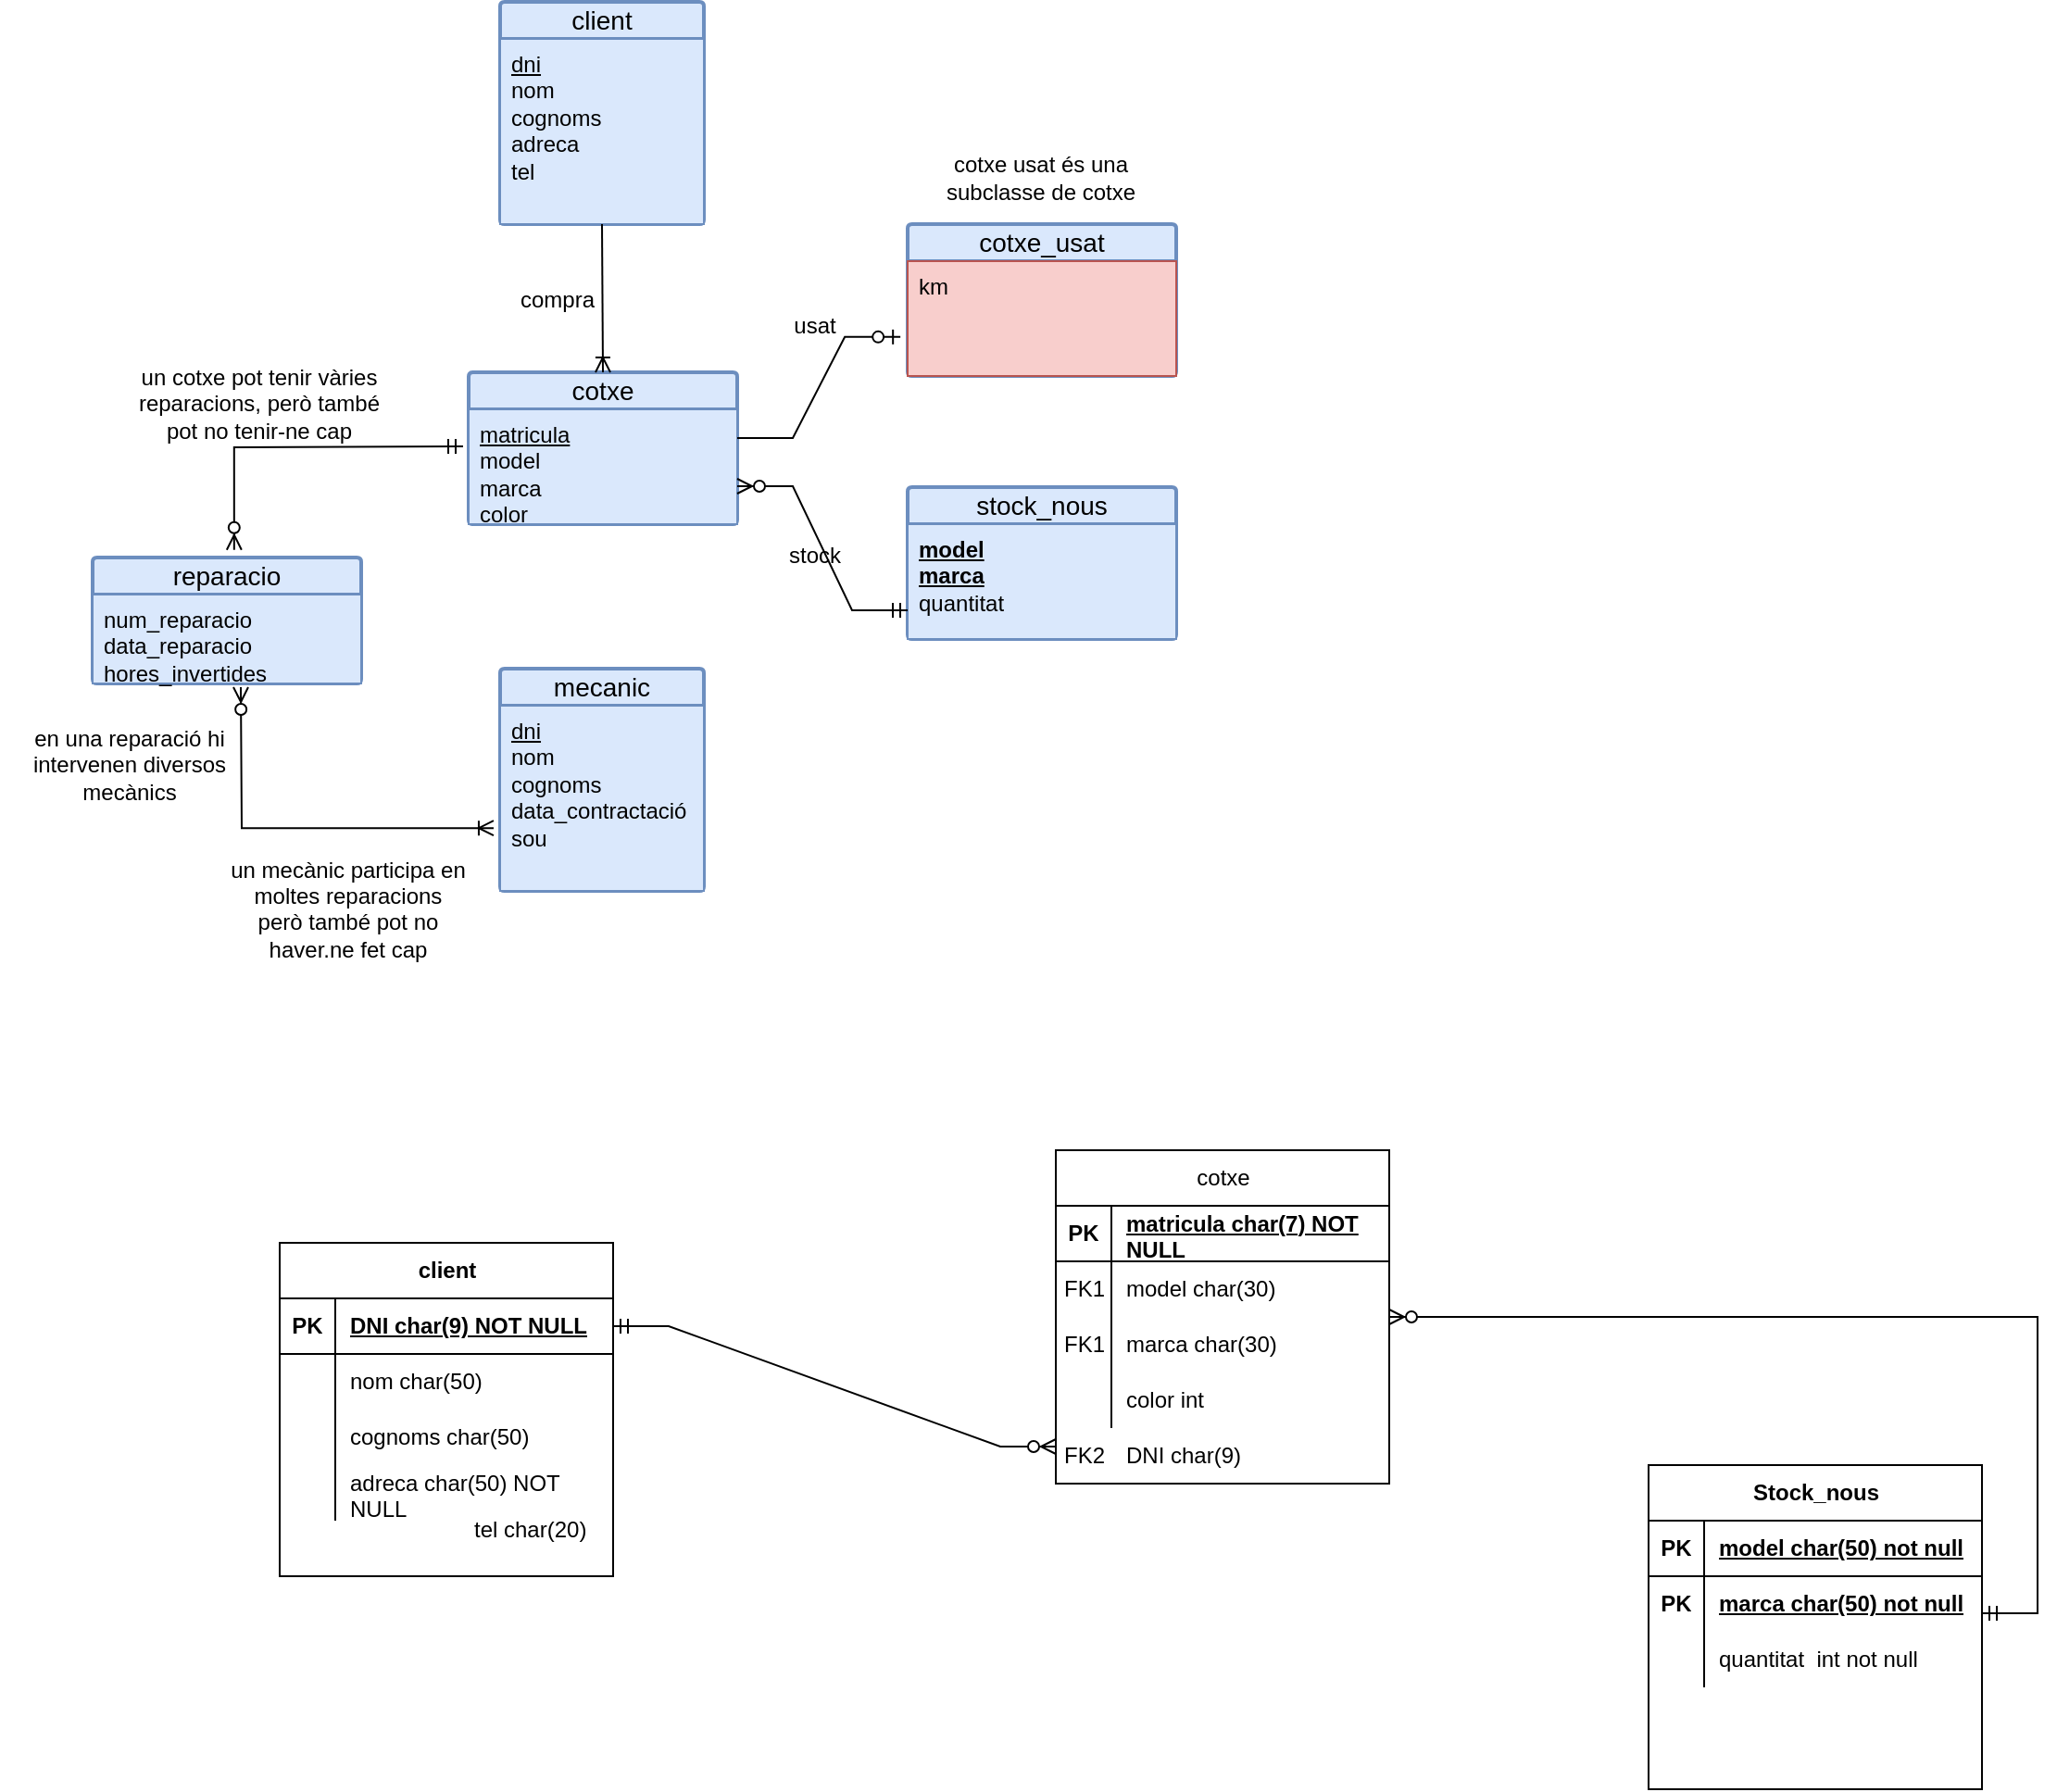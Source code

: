 <mxfile version="24.7.17">
  <diagram name="Pàgina-1" id="v9YWA_F2hAWRqaUywkiF">
    <mxGraphModel dx="1608" dy="788" grid="1" gridSize="10" guides="1" tooltips="1" connect="1" arrows="1" fold="1" page="1" pageScale="1" pageWidth="827" pageHeight="1169" math="0" shadow="0">
      <root>
        <mxCell id="0" />
        <mxCell id="1" parent="0" />
        <mxCell id="ifhW9bHjw9jyQHOwnYPM-41" value="client" style="swimlane;childLayout=stackLayout;horizontal=1;startSize=20;horizontalStack=0;rounded=1;fontSize=14;fontStyle=0;strokeWidth=2;resizeParent=0;resizeLast=1;shadow=0;dashed=0;align=center;arcSize=4;whiteSpace=wrap;html=1;fillColor=#dae8fc;strokeColor=#6c8ebf;" parent="1" vertex="1">
          <mxGeometry x="340" y="160" width="110" height="120" as="geometry" />
        </mxCell>
        <mxCell id="ifhW9bHjw9jyQHOwnYPM-42" value="&lt;div&gt;&lt;u&gt;dni&lt;/u&gt;&lt;/div&gt;&lt;div&gt;nom&lt;/div&gt;&lt;div&gt;cognoms&lt;/div&gt;&lt;div&gt;adreca&lt;/div&gt;&lt;div&gt;tel&lt;br&gt;&lt;/div&gt;" style="align=left;strokeColor=#6c8ebf;fillColor=#dae8fc;spacingLeft=4;fontSize=12;verticalAlign=top;resizable=0;rotatable=0;part=1;html=1;" parent="ifhW9bHjw9jyQHOwnYPM-41" vertex="1">
          <mxGeometry y="20" width="110" height="100" as="geometry" />
        </mxCell>
        <mxCell id="ObNUjRc8RgcXsFkxHlF3-1" value="" style="align=left;strokeColor=#6c8ebf;fillColor=#dae8fc;spacingLeft=4;fontSize=12;verticalAlign=top;resizable=0;rotatable=0;part=1;html=1;" parent="ifhW9bHjw9jyQHOwnYPM-41" vertex="1">
          <mxGeometry y="120" width="110" as="geometry" />
        </mxCell>
        <mxCell id="ifhW9bHjw9jyQHOwnYPM-43" value="cotxe" style="swimlane;childLayout=stackLayout;horizontal=1;startSize=20;horizontalStack=0;rounded=1;fontSize=14;fontStyle=0;strokeWidth=2;resizeParent=0;resizeLast=1;shadow=0;dashed=0;align=center;arcSize=4;whiteSpace=wrap;html=1;fillColor=#dae8fc;strokeColor=#6c8ebf;" parent="1" vertex="1">
          <mxGeometry x="323" y="360" width="145" height="82" as="geometry" />
        </mxCell>
        <mxCell id="ifhW9bHjw9jyQHOwnYPM-44" value="&lt;u&gt;matricula&lt;/u&gt;&lt;div&gt;model&lt;/div&gt;&lt;div&gt;marca&lt;/div&gt;&lt;div&gt;color&lt;br&gt;&lt;/div&gt;" style="align=left;strokeColor=#6c8ebf;fillColor=#dae8fc;spacingLeft=4;fontSize=12;verticalAlign=top;resizable=0;rotatable=0;part=1;html=1;" parent="ifhW9bHjw9jyQHOwnYPM-43" vertex="1">
          <mxGeometry y="20" width="145" height="62" as="geometry" />
        </mxCell>
        <mxCell id="ObNUjRc8RgcXsFkxHlF3-2" value="cotxe_usat" style="swimlane;childLayout=stackLayout;horizontal=1;startSize=20;horizontalStack=0;rounded=1;fontSize=14;fontStyle=0;strokeWidth=2;resizeParent=0;resizeLast=1;shadow=0;dashed=0;align=center;arcSize=4;whiteSpace=wrap;html=1;fillColor=#dae8fc;strokeColor=#6c8ebf;" parent="1" vertex="1">
          <mxGeometry x="560" y="280" width="145" height="82" as="geometry" />
        </mxCell>
        <mxCell id="ObNUjRc8RgcXsFkxHlF3-3" value="km" style="align=left;strokeColor=#b85450;fillColor=#f8cecc;spacingLeft=4;fontSize=12;verticalAlign=top;resizable=0;rotatable=0;part=1;html=1;" parent="ObNUjRc8RgcXsFkxHlF3-2" vertex="1">
          <mxGeometry y="20" width="145" height="62" as="geometry" />
        </mxCell>
        <mxCell id="ObNUjRc8RgcXsFkxHlF3-4" value="stock_nous" style="swimlane;childLayout=stackLayout;horizontal=1;startSize=20;horizontalStack=0;rounded=1;fontSize=14;fontStyle=0;strokeWidth=2;resizeParent=0;resizeLast=1;shadow=0;dashed=0;align=center;arcSize=4;whiteSpace=wrap;html=1;fillColor=#dae8fc;strokeColor=#6c8ebf;" parent="1" vertex="1">
          <mxGeometry x="560" y="422" width="145" height="82" as="geometry" />
        </mxCell>
        <mxCell id="ObNUjRc8RgcXsFkxHlF3-5" value="&lt;b&gt;&lt;u&gt;model&lt;/u&gt;&lt;/b&gt;&lt;div&gt;&lt;b&gt;&lt;u&gt;marca&lt;/u&gt;&lt;/b&gt;&lt;/div&gt;&lt;div&gt;quantitat&lt;br&gt;&lt;/div&gt;" style="align=left;strokeColor=#6c8ebf;fillColor=#dae8fc;spacingLeft=4;fontSize=12;verticalAlign=top;resizable=0;rotatable=0;part=1;html=1;" parent="ObNUjRc8RgcXsFkxHlF3-4" vertex="1">
          <mxGeometry y="20" width="145" height="62" as="geometry" />
        </mxCell>
        <mxCell id="ObNUjRc8RgcXsFkxHlF3-6" value="mecanic" style="swimlane;childLayout=stackLayout;horizontal=1;startSize=20;horizontalStack=0;rounded=1;fontSize=14;fontStyle=0;strokeWidth=2;resizeParent=0;resizeLast=1;shadow=0;dashed=0;align=center;arcSize=4;whiteSpace=wrap;html=1;fillColor=#dae8fc;strokeColor=#6c8ebf;" parent="1" vertex="1">
          <mxGeometry x="340" y="520" width="110" height="120" as="geometry" />
        </mxCell>
        <mxCell id="ObNUjRc8RgcXsFkxHlF3-7" value="&lt;div&gt;&lt;u&gt;dni&lt;/u&gt;&lt;/div&gt;&lt;div&gt;nom&lt;/div&gt;&lt;div&gt;cognoms&lt;/div&gt;&lt;div&gt;data_contractació&lt;br&gt;&lt;/div&gt;&lt;div&gt;sou&lt;br&gt;&lt;/div&gt;" style="align=left;strokeColor=#6c8ebf;fillColor=#dae8fc;spacingLeft=4;fontSize=12;verticalAlign=top;resizable=0;rotatable=0;part=1;html=1;" parent="ObNUjRc8RgcXsFkxHlF3-6" vertex="1">
          <mxGeometry y="20" width="110" height="100" as="geometry" />
        </mxCell>
        <mxCell id="ObNUjRc8RgcXsFkxHlF3-8" value="" style="align=left;strokeColor=#6c8ebf;fillColor=#dae8fc;spacingLeft=4;fontSize=12;verticalAlign=top;resizable=0;rotatable=0;part=1;html=1;" parent="ObNUjRc8RgcXsFkxHlF3-6" vertex="1">
          <mxGeometry y="120" width="110" as="geometry" />
        </mxCell>
        <mxCell id="ObNUjRc8RgcXsFkxHlF3-9" value="" style="fontSize=12;html=1;endArrow=ERoneToMany;rounded=0;exitX=0;exitY=0;exitDx=0;exitDy=0;entryX=0.5;entryY=0;entryDx=0;entryDy=0;edgeStyle=orthogonalEdgeStyle;" parent="1" source="ObNUjRc8RgcXsFkxHlF3-1" target="ifhW9bHjw9jyQHOwnYPM-43" edge="1">
          <mxGeometry width="100" height="100" relative="1" as="geometry">
            <mxPoint x="310" y="480" as="sourcePoint" />
            <mxPoint x="410" y="380" as="targetPoint" />
          </mxGeometry>
        </mxCell>
        <mxCell id="ObNUjRc8RgcXsFkxHlF3-11" value="un cotxe pot tenir vàries reparacions, però també pot no tenir-ne cap" style="text;html=1;strokeColor=none;fillColor=none;align=center;verticalAlign=middle;whiteSpace=wrap;rounded=0;" parent="1" vertex="1">
          <mxGeometry x="140" y="362" width="140" height="30" as="geometry" />
        </mxCell>
        <mxCell id="ObNUjRc8RgcXsFkxHlF3-12" value="compra" style="text;html=1;strokeColor=none;fillColor=none;align=center;verticalAlign=middle;whiteSpace=wrap;rounded=0;" parent="1" vertex="1">
          <mxGeometry x="341" y="306" width="60" height="30" as="geometry" />
        </mxCell>
        <mxCell id="ObNUjRc8RgcXsFkxHlF3-14" value="stock" style="text;html=1;strokeColor=none;fillColor=none;align=center;verticalAlign=middle;whiteSpace=wrap;rounded=0;" parent="1" vertex="1">
          <mxGeometry x="480" y="444" width="60" height="30" as="geometry" />
        </mxCell>
        <mxCell id="ObNUjRc8RgcXsFkxHlF3-16" value="usat" style="text;html=1;strokeColor=none;fillColor=none;align=center;verticalAlign=middle;whiteSpace=wrap;rounded=0;" parent="1" vertex="1">
          <mxGeometry x="480" y="320" width="60" height="30" as="geometry" />
        </mxCell>
        <mxCell id="ObNUjRc8RgcXsFkxHlF3-18" value="" style="edgeStyle=entityRelationEdgeStyle;fontSize=12;html=1;endArrow=ERzeroToMany;startArrow=ERmandOne;rounded=0;entryX=1;entryY=0.75;entryDx=0;entryDy=0;exitX=0;exitY=0.75;exitDx=0;exitDy=0;" parent="1" source="ObNUjRc8RgcXsFkxHlF3-5" target="ifhW9bHjw9jyQHOwnYPM-43" edge="1">
          <mxGeometry width="100" height="100" relative="1" as="geometry">
            <mxPoint x="550" y="460" as="sourcePoint" />
            <mxPoint x="780" y="460" as="targetPoint" />
          </mxGeometry>
        </mxCell>
        <mxCell id="ObNUjRc8RgcXsFkxHlF3-17" value="" style="edgeStyle=entityRelationEdgeStyle;fontSize=12;html=1;endArrow=ERzeroToOne;endFill=1;rounded=0;entryX=-0.027;entryY=0.66;entryDx=0;entryDy=0;exitX=1;exitY=0.25;exitDx=0;exitDy=0;entryPerimeter=0;" parent="1" source="ifhW9bHjw9jyQHOwnYPM-44" target="ObNUjRc8RgcXsFkxHlF3-3" edge="1">
          <mxGeometry width="100" height="100" relative="1" as="geometry">
            <mxPoint x="680" y="560" as="sourcePoint" />
            <mxPoint x="780" y="460" as="targetPoint" />
          </mxGeometry>
        </mxCell>
        <mxCell id="WF_BrvT0vlVvO1LlFBiH-1" value="reparacio" style="swimlane;childLayout=stackLayout;horizontal=1;startSize=20;horizontalStack=0;rounded=1;fontSize=14;fontStyle=0;strokeWidth=2;resizeParent=0;resizeLast=1;shadow=0;dashed=0;align=center;arcSize=4;whiteSpace=wrap;html=1;fillColor=#dae8fc;strokeColor=#6c8ebf;" parent="1" vertex="1">
          <mxGeometry x="120" y="460" width="145" height="68" as="geometry" />
        </mxCell>
        <mxCell id="WF_BrvT0vlVvO1LlFBiH-2" value="num_reparacio&lt;div&gt;data_reparacio&lt;/div&gt;&lt;div&gt;hores_invertides&lt;u&gt;&lt;br&gt;&lt;/u&gt;&lt;/div&gt;" style="align=left;strokeColor=#6c8ebf;fillColor=#dae8fc;spacingLeft=4;fontSize=12;verticalAlign=top;resizable=0;rotatable=0;part=1;html=1;" parent="WF_BrvT0vlVvO1LlFBiH-1" vertex="1">
          <mxGeometry y="20" width="145" height="48" as="geometry" />
        </mxCell>
        <mxCell id="WF_BrvT0vlVvO1LlFBiH-3" value="" style="fontSize=12;html=1;endArrow=ERzeroToMany;startArrow=ERmandOne;rounded=0;entryX=0.527;entryY=-0.061;entryDx=0;entryDy=0;entryPerimeter=0;edgeStyle=orthogonalEdgeStyle;" parent="1" target="WF_BrvT0vlVvO1LlFBiH-1" edge="1">
          <mxGeometry width="100" height="100" relative="1" as="geometry">
            <mxPoint x="320" y="400" as="sourcePoint" />
            <mxPoint x="340" y="330" as="targetPoint" />
          </mxGeometry>
        </mxCell>
        <mxCell id="WF_BrvT0vlVvO1LlFBiH-4" value="" style="fontSize=12;html=1;endArrow=ERzeroToMany;startArrow=ERoneToMany;rounded=0;exitX=-0.032;exitY=0.661;exitDx=0;exitDy=0;exitPerimeter=0;edgeStyle=orthogonalEdgeStyle;startFill=0;" parent="1" source="ObNUjRc8RgcXsFkxHlF3-7" edge="1">
          <mxGeometry width="100" height="100" relative="1" as="geometry">
            <mxPoint x="120" y="640" as="sourcePoint" />
            <mxPoint x="200" y="530" as="targetPoint" />
          </mxGeometry>
        </mxCell>
        <mxCell id="WF_BrvT0vlVvO1LlFBiH-5" value="cotxe usat és una subclasse de cotxe" style="text;html=1;strokeColor=none;fillColor=none;align=center;verticalAlign=middle;whiteSpace=wrap;rounded=0;" parent="1" vertex="1">
          <mxGeometry x="567" y="230" width="130" height="50" as="geometry" />
        </mxCell>
        <mxCell id="WF_BrvT0vlVvO1LlFBiH-6" value="&lt;div&gt;en una reparació hi intervenen diversos mecànics&lt;/div&gt;" style="text;html=1;strokeColor=none;fillColor=none;align=center;verticalAlign=middle;whiteSpace=wrap;rounded=0;" parent="1" vertex="1">
          <mxGeometry x="70" y="550" width="140" height="43" as="geometry" />
        </mxCell>
        <mxCell id="WF_BrvT0vlVvO1LlFBiH-7" value="&lt;div&gt;un mecànic participa en moltes reparacions però també pot no haver.ne fet cap&lt;/div&gt;&amp;nbsp;" style="text;html=1;strokeColor=none;fillColor=none;align=center;verticalAlign=middle;whiteSpace=wrap;rounded=0;" parent="1" vertex="1">
          <mxGeometry x="193" y="630" width="130" height="53" as="geometry" />
        </mxCell>
        <mxCell id="RGoOR-xImjjIM7Vw1-H7-1" value="cotxe" style="shape=table;startSize=30;container=1;collapsible=1;childLayout=tableLayout;fixedRows=1;rowLines=0;fontStyle=0;align=center;resizeLast=1;html=1;" vertex="1" parent="1">
          <mxGeometry x="640" y="780" width="180" height="180" as="geometry" />
        </mxCell>
        <mxCell id="RGoOR-xImjjIM7Vw1-H7-2" value="" style="shape=tableRow;horizontal=0;startSize=0;swimlaneHead=0;swimlaneBody=0;fillColor=none;collapsible=0;dropTarget=0;points=[[0,0.5],[1,0.5]];portConstraint=eastwest;top=0;left=0;right=0;bottom=1;" vertex="1" parent="RGoOR-xImjjIM7Vw1-H7-1">
          <mxGeometry y="30" width="180" height="30" as="geometry" />
        </mxCell>
        <mxCell id="RGoOR-xImjjIM7Vw1-H7-3" value="PK" style="shape=partialRectangle;connectable=0;fillColor=none;top=0;left=0;bottom=0;right=0;fontStyle=1;overflow=hidden;whiteSpace=wrap;html=1;" vertex="1" parent="RGoOR-xImjjIM7Vw1-H7-2">
          <mxGeometry width="30" height="30" as="geometry">
            <mxRectangle width="30" height="30" as="alternateBounds" />
          </mxGeometry>
        </mxCell>
        <mxCell id="RGoOR-xImjjIM7Vw1-H7-4" value="matricula char(7) NOT NULL" style="shape=partialRectangle;connectable=0;fillColor=none;top=0;left=0;bottom=0;right=0;align=left;spacingLeft=6;fontStyle=5;overflow=hidden;whiteSpace=wrap;html=1;" vertex="1" parent="RGoOR-xImjjIM7Vw1-H7-2">
          <mxGeometry x="30" width="150" height="30" as="geometry">
            <mxRectangle width="150" height="30" as="alternateBounds" />
          </mxGeometry>
        </mxCell>
        <mxCell id="RGoOR-xImjjIM7Vw1-H7-5" value="" style="shape=tableRow;horizontal=0;startSize=0;swimlaneHead=0;swimlaneBody=0;fillColor=none;collapsible=0;dropTarget=0;points=[[0,0.5],[1,0.5]];portConstraint=eastwest;top=0;left=0;right=0;bottom=0;" vertex="1" parent="RGoOR-xImjjIM7Vw1-H7-1">
          <mxGeometry y="60" width="180" height="30" as="geometry" />
        </mxCell>
        <mxCell id="RGoOR-xImjjIM7Vw1-H7-6" value="" style="shape=partialRectangle;connectable=0;fillColor=none;top=0;left=0;bottom=0;right=0;editable=1;overflow=hidden;whiteSpace=wrap;html=1;" vertex="1" parent="RGoOR-xImjjIM7Vw1-H7-5">
          <mxGeometry width="30" height="30" as="geometry">
            <mxRectangle width="30" height="30" as="alternateBounds" />
          </mxGeometry>
        </mxCell>
        <mxCell id="RGoOR-xImjjIM7Vw1-H7-7" value="model char(30)" style="shape=partialRectangle;connectable=0;fillColor=none;top=0;left=0;bottom=0;right=0;align=left;spacingLeft=6;overflow=hidden;whiteSpace=wrap;html=1;" vertex="1" parent="RGoOR-xImjjIM7Vw1-H7-5">
          <mxGeometry x="30" width="150" height="30" as="geometry">
            <mxRectangle width="150" height="30" as="alternateBounds" />
          </mxGeometry>
        </mxCell>
        <mxCell id="RGoOR-xImjjIM7Vw1-H7-8" value="" style="shape=tableRow;horizontal=0;startSize=0;swimlaneHead=0;swimlaneBody=0;fillColor=none;collapsible=0;dropTarget=0;points=[[0,0.5],[1,0.5]];portConstraint=eastwest;top=0;left=0;right=0;bottom=0;" vertex="1" parent="RGoOR-xImjjIM7Vw1-H7-1">
          <mxGeometry y="90" width="180" height="30" as="geometry" />
        </mxCell>
        <mxCell id="RGoOR-xImjjIM7Vw1-H7-9" value="" style="shape=partialRectangle;connectable=0;fillColor=none;top=0;left=0;bottom=0;right=0;editable=1;overflow=hidden;whiteSpace=wrap;html=1;" vertex="1" parent="RGoOR-xImjjIM7Vw1-H7-8">
          <mxGeometry width="30" height="30" as="geometry">
            <mxRectangle width="30" height="30" as="alternateBounds" />
          </mxGeometry>
        </mxCell>
        <mxCell id="RGoOR-xImjjIM7Vw1-H7-10" value="marca char(30)" style="shape=partialRectangle;connectable=0;fillColor=none;top=0;left=0;bottom=0;right=0;align=left;spacingLeft=6;overflow=hidden;whiteSpace=wrap;html=1;" vertex="1" parent="RGoOR-xImjjIM7Vw1-H7-8">
          <mxGeometry x="30" width="150" height="30" as="geometry">
            <mxRectangle width="150" height="30" as="alternateBounds" />
          </mxGeometry>
        </mxCell>
        <mxCell id="RGoOR-xImjjIM7Vw1-H7-11" value="" style="shape=tableRow;horizontal=0;startSize=0;swimlaneHead=0;swimlaneBody=0;fillColor=none;collapsible=0;dropTarget=0;points=[[0,0.5],[1,0.5]];portConstraint=eastwest;top=0;left=0;right=0;bottom=0;" vertex="1" parent="RGoOR-xImjjIM7Vw1-H7-1">
          <mxGeometry y="120" width="180" height="30" as="geometry" />
        </mxCell>
        <mxCell id="RGoOR-xImjjIM7Vw1-H7-12" value="" style="shape=partialRectangle;connectable=0;fillColor=none;top=0;left=0;bottom=0;right=0;editable=1;overflow=hidden;whiteSpace=wrap;html=1;" vertex="1" parent="RGoOR-xImjjIM7Vw1-H7-11">
          <mxGeometry width="30" height="30" as="geometry">
            <mxRectangle width="30" height="30" as="alternateBounds" />
          </mxGeometry>
        </mxCell>
        <mxCell id="RGoOR-xImjjIM7Vw1-H7-13" value="color int" style="shape=partialRectangle;connectable=0;fillColor=none;top=0;left=0;bottom=0;right=0;align=left;spacingLeft=6;overflow=hidden;whiteSpace=wrap;html=1;" vertex="1" parent="RGoOR-xImjjIM7Vw1-H7-11">
          <mxGeometry x="30" width="150" height="30" as="geometry">
            <mxRectangle width="150" height="30" as="alternateBounds" />
          </mxGeometry>
        </mxCell>
        <mxCell id="RGoOR-xImjjIM7Vw1-H7-14" value="client" style="shape=table;startSize=30;container=1;collapsible=1;childLayout=tableLayout;fixedRows=1;rowLines=0;fontStyle=1;align=center;resizeLast=1;html=1;" vertex="1" parent="1">
          <mxGeometry x="221" y="830" width="180" height="180" as="geometry">
            <mxRectangle x="288" y="822" width="70" height="30" as="alternateBounds" />
          </mxGeometry>
        </mxCell>
        <mxCell id="RGoOR-xImjjIM7Vw1-H7-15" value="" style="shape=tableRow;horizontal=0;startSize=0;swimlaneHead=0;swimlaneBody=0;fillColor=none;collapsible=0;dropTarget=0;points=[[0,0.5],[1,0.5]];portConstraint=eastwest;top=0;left=0;right=0;bottom=1;" vertex="1" parent="RGoOR-xImjjIM7Vw1-H7-14">
          <mxGeometry y="30" width="180" height="30" as="geometry" />
        </mxCell>
        <mxCell id="RGoOR-xImjjIM7Vw1-H7-16" value="PK" style="shape=partialRectangle;connectable=0;fillColor=none;top=0;left=0;bottom=0;right=0;fontStyle=1;overflow=hidden;whiteSpace=wrap;html=1;" vertex="1" parent="RGoOR-xImjjIM7Vw1-H7-15">
          <mxGeometry width="30" height="30" as="geometry">
            <mxRectangle width="30" height="30" as="alternateBounds" />
          </mxGeometry>
        </mxCell>
        <mxCell id="RGoOR-xImjjIM7Vw1-H7-17" value="DNI char(9) NOT NULL" style="shape=partialRectangle;connectable=0;fillColor=none;top=0;left=0;bottom=0;right=0;align=left;spacingLeft=6;fontStyle=5;overflow=hidden;whiteSpace=wrap;html=1;" vertex="1" parent="RGoOR-xImjjIM7Vw1-H7-15">
          <mxGeometry x="30" width="150" height="30" as="geometry">
            <mxRectangle width="150" height="30" as="alternateBounds" />
          </mxGeometry>
        </mxCell>
        <mxCell id="RGoOR-xImjjIM7Vw1-H7-18" value="" style="shape=tableRow;horizontal=0;startSize=0;swimlaneHead=0;swimlaneBody=0;fillColor=none;collapsible=0;dropTarget=0;points=[[0,0.5],[1,0.5]];portConstraint=eastwest;top=0;left=0;right=0;bottom=0;" vertex="1" parent="RGoOR-xImjjIM7Vw1-H7-14">
          <mxGeometry y="60" width="180" height="30" as="geometry" />
        </mxCell>
        <mxCell id="RGoOR-xImjjIM7Vw1-H7-19" value="" style="shape=partialRectangle;connectable=0;fillColor=none;top=0;left=0;bottom=0;right=0;editable=1;overflow=hidden;whiteSpace=wrap;html=1;" vertex="1" parent="RGoOR-xImjjIM7Vw1-H7-18">
          <mxGeometry width="30" height="30" as="geometry">
            <mxRectangle width="30" height="30" as="alternateBounds" />
          </mxGeometry>
        </mxCell>
        <mxCell id="RGoOR-xImjjIM7Vw1-H7-20" value="nom char(50)&lt;span style=&quot;white-space: pre;&quot;&gt;&#x9;&lt;/span&gt;" style="shape=partialRectangle;connectable=0;fillColor=none;top=0;left=0;bottom=0;right=0;align=left;spacingLeft=6;overflow=hidden;whiteSpace=wrap;html=1;" vertex="1" parent="RGoOR-xImjjIM7Vw1-H7-18">
          <mxGeometry x="30" width="150" height="30" as="geometry">
            <mxRectangle width="150" height="30" as="alternateBounds" />
          </mxGeometry>
        </mxCell>
        <mxCell id="RGoOR-xImjjIM7Vw1-H7-21" value="" style="shape=tableRow;horizontal=0;startSize=0;swimlaneHead=0;swimlaneBody=0;fillColor=none;collapsible=0;dropTarget=0;points=[[0,0.5],[1,0.5]];portConstraint=eastwest;top=0;left=0;right=0;bottom=0;" vertex="1" parent="RGoOR-xImjjIM7Vw1-H7-14">
          <mxGeometry y="90" width="180" height="30" as="geometry" />
        </mxCell>
        <mxCell id="RGoOR-xImjjIM7Vw1-H7-22" value="" style="shape=partialRectangle;connectable=0;fillColor=none;top=0;left=0;bottom=0;right=0;editable=1;overflow=hidden;whiteSpace=wrap;html=1;" vertex="1" parent="RGoOR-xImjjIM7Vw1-H7-21">
          <mxGeometry width="30" height="30" as="geometry">
            <mxRectangle width="30" height="30" as="alternateBounds" />
          </mxGeometry>
        </mxCell>
        <mxCell id="RGoOR-xImjjIM7Vw1-H7-23" value="cognoms char(50)" style="shape=partialRectangle;connectable=0;fillColor=none;top=0;left=0;bottom=0;right=0;align=left;spacingLeft=6;overflow=hidden;whiteSpace=wrap;html=1;" vertex="1" parent="RGoOR-xImjjIM7Vw1-H7-21">
          <mxGeometry x="30" width="150" height="30" as="geometry">
            <mxRectangle width="150" height="30" as="alternateBounds" />
          </mxGeometry>
        </mxCell>
        <mxCell id="RGoOR-xImjjIM7Vw1-H7-24" value="" style="shape=tableRow;horizontal=0;startSize=0;swimlaneHead=0;swimlaneBody=0;fillColor=none;collapsible=0;dropTarget=0;points=[[0,0.5],[1,0.5]];portConstraint=eastwest;top=0;left=0;right=0;bottom=0;" vertex="1" parent="RGoOR-xImjjIM7Vw1-H7-14">
          <mxGeometry y="120" width="180" height="30" as="geometry" />
        </mxCell>
        <mxCell id="RGoOR-xImjjIM7Vw1-H7-25" value="" style="shape=partialRectangle;connectable=0;fillColor=none;top=0;left=0;bottom=0;right=0;editable=1;overflow=hidden;whiteSpace=wrap;html=1;" vertex="1" parent="RGoOR-xImjjIM7Vw1-H7-24">
          <mxGeometry width="30" height="30" as="geometry">
            <mxRectangle width="30" height="30" as="alternateBounds" />
          </mxGeometry>
        </mxCell>
        <mxCell id="RGoOR-xImjjIM7Vw1-H7-26" value="adreca char(50) NOT NULL" style="shape=partialRectangle;connectable=0;fillColor=none;top=0;left=0;bottom=0;right=0;align=left;spacingLeft=6;overflow=hidden;whiteSpace=wrap;html=1;" vertex="1" parent="RGoOR-xImjjIM7Vw1-H7-24">
          <mxGeometry x="30" width="150" height="30" as="geometry">
            <mxRectangle width="150" height="30" as="alternateBounds" />
          </mxGeometry>
        </mxCell>
        <mxCell id="RGoOR-xImjjIM7Vw1-H7-27" value="Stock_nous" style="shape=table;startSize=30;container=1;collapsible=1;childLayout=tableLayout;fixedRows=1;rowLines=0;fontStyle=1;align=center;resizeLast=1;html=1;" vertex="1" parent="1">
          <mxGeometry x="960" y="950" width="180" height="175" as="geometry" />
        </mxCell>
        <mxCell id="RGoOR-xImjjIM7Vw1-H7-28" value="" style="shape=tableRow;horizontal=0;startSize=0;swimlaneHead=0;swimlaneBody=0;fillColor=none;collapsible=0;dropTarget=0;points=[[0,0.5],[1,0.5]];portConstraint=eastwest;top=0;left=0;right=0;bottom=1;" vertex="1" parent="RGoOR-xImjjIM7Vw1-H7-27">
          <mxGeometry y="30" width="180" height="30" as="geometry" />
        </mxCell>
        <mxCell id="RGoOR-xImjjIM7Vw1-H7-29" value="PK" style="shape=partialRectangle;connectable=0;fillColor=none;top=0;left=0;bottom=0;right=0;fontStyle=1;overflow=hidden;whiteSpace=wrap;html=1;" vertex="1" parent="RGoOR-xImjjIM7Vw1-H7-28">
          <mxGeometry width="30" height="30" as="geometry">
            <mxRectangle width="30" height="30" as="alternateBounds" />
          </mxGeometry>
        </mxCell>
        <mxCell id="RGoOR-xImjjIM7Vw1-H7-30" value="model char(50) not null" style="shape=partialRectangle;connectable=0;fillColor=none;top=0;left=0;bottom=0;right=0;align=left;spacingLeft=6;fontStyle=5;overflow=hidden;whiteSpace=wrap;html=1;" vertex="1" parent="RGoOR-xImjjIM7Vw1-H7-28">
          <mxGeometry x="30" width="150" height="30" as="geometry">
            <mxRectangle width="150" height="30" as="alternateBounds" />
          </mxGeometry>
        </mxCell>
        <mxCell id="RGoOR-xImjjIM7Vw1-H7-31" value="" style="shape=tableRow;horizontal=0;startSize=0;swimlaneHead=0;swimlaneBody=0;fillColor=none;collapsible=0;dropTarget=0;points=[[0,0.5],[1,0.5]];portConstraint=eastwest;top=0;left=0;right=0;bottom=0;" vertex="1" parent="RGoOR-xImjjIM7Vw1-H7-27">
          <mxGeometry y="60" width="180" height="30" as="geometry" />
        </mxCell>
        <mxCell id="RGoOR-xImjjIM7Vw1-H7-32" value="" style="shape=partialRectangle;connectable=0;fillColor=none;top=0;left=0;bottom=0;right=0;editable=1;overflow=hidden;whiteSpace=wrap;html=1;" vertex="1" parent="RGoOR-xImjjIM7Vw1-H7-31">
          <mxGeometry width="30" height="30" as="geometry">
            <mxRectangle width="30" height="30" as="alternateBounds" />
          </mxGeometry>
        </mxCell>
        <mxCell id="RGoOR-xImjjIM7Vw1-H7-33" value="" style="shape=partialRectangle;connectable=0;fillColor=none;top=0;left=0;bottom=0;right=0;align=left;spacingLeft=6;overflow=hidden;whiteSpace=wrap;html=1;" vertex="1" parent="RGoOR-xImjjIM7Vw1-H7-31">
          <mxGeometry x="30" width="150" height="30" as="geometry">
            <mxRectangle width="150" height="30" as="alternateBounds" />
          </mxGeometry>
        </mxCell>
        <mxCell id="RGoOR-xImjjIM7Vw1-H7-34" value="" style="shape=tableRow;horizontal=0;startSize=0;swimlaneHead=0;swimlaneBody=0;fillColor=none;collapsible=0;dropTarget=0;points=[[0,0.5],[1,0.5]];portConstraint=eastwest;top=0;left=0;right=0;bottom=0;" vertex="1" parent="RGoOR-xImjjIM7Vw1-H7-27">
          <mxGeometry y="90" width="180" height="30" as="geometry" />
        </mxCell>
        <mxCell id="RGoOR-xImjjIM7Vw1-H7-35" value="" style="shape=partialRectangle;connectable=0;fillColor=none;top=0;left=0;bottom=0;right=0;editable=1;overflow=hidden;whiteSpace=wrap;html=1;" vertex="1" parent="RGoOR-xImjjIM7Vw1-H7-34">
          <mxGeometry width="30" height="30" as="geometry">
            <mxRectangle width="30" height="30" as="alternateBounds" />
          </mxGeometry>
        </mxCell>
        <mxCell id="RGoOR-xImjjIM7Vw1-H7-36" value="quantitat&amp;nbsp; int not null" style="shape=partialRectangle;connectable=0;fillColor=none;top=0;left=0;bottom=0;right=0;align=left;spacingLeft=6;overflow=hidden;whiteSpace=wrap;html=1;" vertex="1" parent="RGoOR-xImjjIM7Vw1-H7-34">
          <mxGeometry x="30" width="150" height="30" as="geometry">
            <mxRectangle width="150" height="30" as="alternateBounds" />
          </mxGeometry>
        </mxCell>
        <mxCell id="RGoOR-xImjjIM7Vw1-H7-45" value="tel char(20)" style="shape=partialRectangle;connectable=0;fillColor=none;top=0;left=0;bottom=0;right=0;align=left;spacingLeft=6;overflow=hidden;whiteSpace=wrap;html=1;" vertex="1" parent="1">
          <mxGeometry x="318" y="970" width="150" height="30" as="geometry">
            <mxRectangle width="150" height="30" as="alternateBounds" />
          </mxGeometry>
        </mxCell>
        <mxCell id="RGoOR-xImjjIM7Vw1-H7-48" value="DNI char(9)" style="shape=partialRectangle;connectable=0;fillColor=none;top=0;left=0;bottom=0;right=0;align=left;spacingLeft=6;overflow=hidden;whiteSpace=wrap;html=1;" vertex="1" parent="1">
          <mxGeometry x="670" y="930" width="150" height="30" as="geometry">
            <mxRectangle width="150" height="30" as="alternateBounds" />
          </mxGeometry>
        </mxCell>
        <mxCell id="RGoOR-xImjjIM7Vw1-H7-49" value="FK2" style="text;html=1;align=center;verticalAlign=middle;resizable=0;points=[];autosize=1;strokeColor=none;fillColor=none;" vertex="1" parent="1">
          <mxGeometry x="630" y="930" width="50" height="30" as="geometry" />
        </mxCell>
        <mxCell id="RGoOR-xImjjIM7Vw1-H7-50" value="" style="edgeStyle=entityRelationEdgeStyle;fontSize=12;html=1;endArrow=ERzeroToMany;startArrow=ERmandOne;rounded=0;exitX=1;exitY=0.5;exitDx=0;exitDy=0;" edge="1" parent="1" source="RGoOR-xImjjIM7Vw1-H7-15">
          <mxGeometry width="100" height="100" relative="1" as="geometry">
            <mxPoint x="520" y="830" as="sourcePoint" />
            <mxPoint x="640" y="940" as="targetPoint" />
          </mxGeometry>
        </mxCell>
        <mxCell id="RGoOR-xImjjIM7Vw1-H7-55" value="PK" style="shape=partialRectangle;connectable=0;fillColor=none;top=0;left=0;bottom=0;right=0;fontStyle=1;overflow=hidden;whiteSpace=wrap;html=1;" vertex="1" parent="1">
          <mxGeometry x="960" y="1010" width="30" height="30" as="geometry">
            <mxRectangle width="30" height="30" as="alternateBounds" />
          </mxGeometry>
        </mxCell>
        <mxCell id="RGoOR-xImjjIM7Vw1-H7-56" value="marca char(50) not null" style="shape=partialRectangle;connectable=0;fillColor=none;top=0;left=0;bottom=0;right=0;align=left;spacingLeft=6;fontStyle=5;overflow=hidden;whiteSpace=wrap;html=1;" vertex="1" parent="1">
          <mxGeometry x="990" y="1010" width="150" height="30" as="geometry">
            <mxRectangle width="150" height="30" as="alternateBounds" />
          </mxGeometry>
        </mxCell>
        <mxCell id="RGoOR-xImjjIM7Vw1-H7-58" value="FK1" style="text;html=1;align=center;verticalAlign=middle;resizable=0;points=[];autosize=1;strokeColor=none;fillColor=none;" vertex="1" parent="1">
          <mxGeometry x="630" y="870" width="50" height="30" as="geometry" />
        </mxCell>
        <mxCell id="RGoOR-xImjjIM7Vw1-H7-59" value="FK1" style="text;html=1;align=center;verticalAlign=middle;resizable=0;points=[];autosize=1;strokeColor=none;fillColor=none;" vertex="1" parent="1">
          <mxGeometry x="630" y="840" width="50" height="30" as="geometry" />
        </mxCell>
        <mxCell id="RGoOR-xImjjIM7Vw1-H7-60" value="" style="edgeStyle=entityRelationEdgeStyle;fontSize=12;html=1;endArrow=ERzeroToMany;startArrow=ERmandOne;rounded=0;entryX=1;entryY=1;entryDx=0;entryDy=0;entryPerimeter=0;" edge="1" parent="1" target="RGoOR-xImjjIM7Vw1-H7-5">
          <mxGeometry width="100" height="100" relative="1" as="geometry">
            <mxPoint x="1140" y="1030" as="sourcePoint" />
            <mxPoint x="870" y="920" as="targetPoint" />
          </mxGeometry>
        </mxCell>
      </root>
    </mxGraphModel>
  </diagram>
</mxfile>
